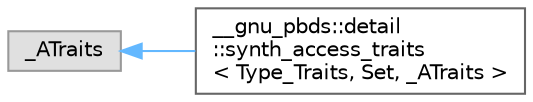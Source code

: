 digraph "Graphical Class Hierarchy"
{
 // LATEX_PDF_SIZE
  bgcolor="transparent";
  edge [fontname=Helvetica,fontsize=10,labelfontname=Helvetica,labelfontsize=10];
  node [fontname=Helvetica,fontsize=10,shape=box,height=0.2,width=0.4];
  rankdir="LR";
  Node0 [id="Node000000",label="_ATraits",height=0.2,width=0.4,color="grey60", fillcolor="#E0E0E0", style="filled",tooltip=" "];
  Node0 -> Node1 [id="edge106_Node000000_Node000001",dir="back",color="steelblue1",style="solid",tooltip=" "];
  Node1 [id="Node000001",label="__gnu_pbds::detail\l::synth_access_traits\l\< Type_Traits, Set, _ATraits \>",height=0.2,width=0.4,color="grey40", fillcolor="white", style="filled",URL="$struct____gnu__pbds_1_1detail_1_1synth__access__traits.html",tooltip="Synthetic element access traits."];
}
